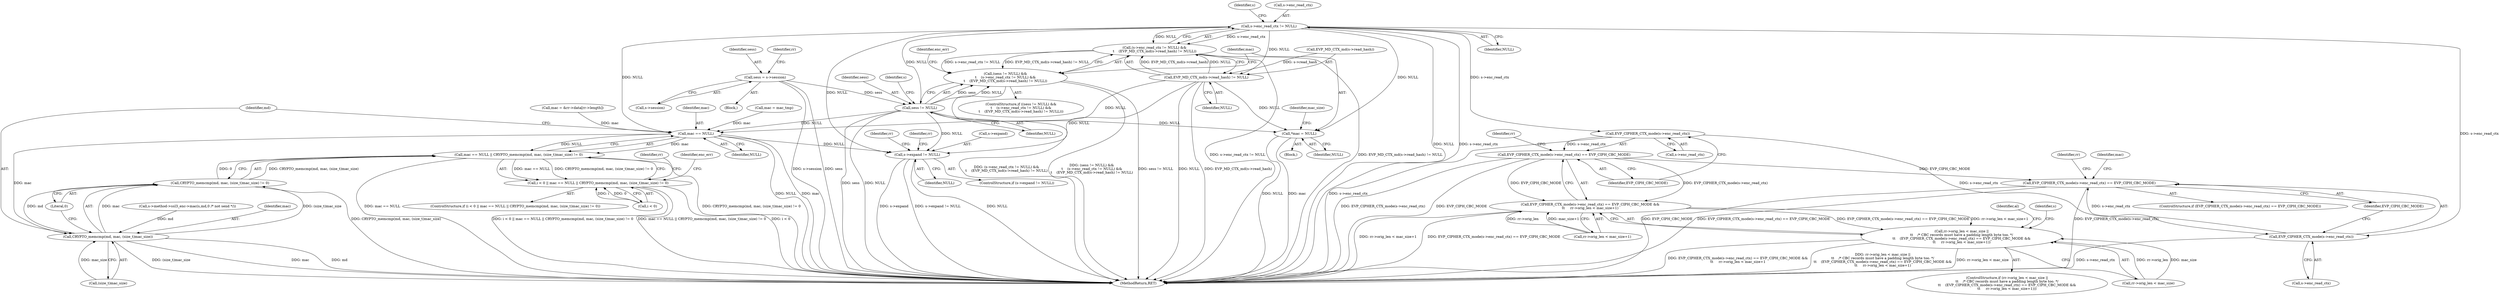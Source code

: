 digraph "0_openssl_103b171d8fc282ef435f8de9afbf7782e312961f_2@API" {
"1000242" [label="(Call,s->enc_read_ctx != NULL)"];
"1000238" [label="(Call,sess != NULL)"];
"1000137" [label="(Call,sess = s->session)"];
"1000241" [label="(Call,(s->enc_read_ctx != NULL) &&\n\t    (EVP_MD_CTX_md(s->read_hash) != NULL))"];
"1000237" [label="(Call,(sess != NULL) &&\n\t    (s->enc_read_ctx != NULL) &&\n\t    (EVP_MD_CTX_md(s->read_hash) != NULL))"];
"1000247" [label="(Call,EVP_MD_CTX_md(s->read_hash) != NULL)"];
"1000255" [label="(Call,*mac = NULL)"];
"1000347" [label="(Call,mac == NULL)"];
"1000346" [label="(Call,mac == NULL || CRYPTO_memcmp(md, mac, (size_t)mac_size) != 0)"];
"1000342" [label="(Call,i < 0 || mac == NULL || CRYPTO_memcmp(md, mac, (size_t)mac_size) != 0)"];
"1000351" [label="(Call,CRYPTO_memcmp(md, mac, (size_t)mac_size))"];
"1000350" [label="(Call,CRYPTO_memcmp(md, mac, (size_t)mac_size) != 0)"];
"1000391" [label="(Call,s->expand != NULL)"];
"1000278" [label="(Call,EVP_CIPHER_CTX_mode(s->enc_read_ctx))"];
"1000277" [label="(Call,EVP_CIPHER_CTX_mode(s->enc_read_ctx) == EVP_CIPH_CBC_MODE)"];
"1000276" [label="(Call,EVP_CIPHER_CTX_mode(s->enc_read_ctx) == EVP_CIPH_CBC_MODE &&\n\t\t     rr->orig_len < mac_size+1)"];
"1000270" [label="(Call,rr->orig_len < mac_size ||\n\t\t    /* CBC records must have a padding length byte too. */\n\t\t    (EVP_CIPHER_CTX_mode(s->enc_read_ctx) == EVP_CIPH_CBC_MODE &&\n\t\t     rr->orig_len < mac_size+1))"];
"1000299" [label="(Call,EVP_CIPHER_CTX_mode(s->enc_read_ctx) == EVP_CIPH_CBC_MODE)"];
"1000300" [label="(Call,EVP_CIPHER_CTX_mode(s->enc_read_ctx))"];
"1000283" [label="(Call,rr->orig_len < mac_size+1)"];
"1000255" [label="(Call,*mac = NULL)"];
"1000465" [label="(MethodReturn,RET)"];
"1000400" [label="(Identifier,rr)"];
"1000299" [label="(Call,EVP_CIPHER_CTX_mode(s->enc_read_ctx) == EVP_CIPH_CBC_MODE)"];
"1000241" [label="(Call,(s->enc_read_ctx != NULL) &&\n\t    (EVP_MD_CTX_md(s->read_hash) != NULL))"];
"1000239" [label="(Identifier,sess)"];
"1000359" [label="(Identifier,enc_err)"];
"1000137" [label="(Call,sess = s->session)"];
"1000279" [label="(Call,s->enc_read_ctx)"];
"1000348" [label="(Identifier,mac)"];
"1000285" [label="(Identifier,rr)"];
"1000277" [label="(Call,EVP_CIPHER_CTX_mode(s->enc_read_ctx) == EVP_CIPH_CBC_MODE)"];
"1000252" [label="(Identifier,NULL)"];
"1000343" [label="(Call,i < 0)"];
"1000342" [label="(Call,i < 0 || mac == NULL || CRYPTO_memcmp(md, mac, (size_t)mac_size) != 0)"];
"1000390" [label="(ControlStructure,if (s->expand != NULL))"];
"1000253" [label="(Block,)"];
"1000247" [label="(Call,EVP_MD_CTX_md(s->read_hash) != NULL)"];
"1000354" [label="(Call,(size_t)mac_size)"];
"1000257" [label="(Identifier,NULL)"];
"1000337" [label="(Call,s->method->ssl3_enc->mac(s,md,0 /* not send */))"];
"1000357" [label="(Literal,0)"];
"1000292" [label="(Identifier,al)"];
"1000256" [label="(Identifier,mac)"];
"1000269" [label="(ControlStructure,if (rr->orig_len < mac_size ||\n\t\t    /* CBC records must have a padding length byte too. */\n\t\t    (EVP_CIPHER_CTX_mode(s->enc_read_ctx) == EVP_CIPH_CBC_MODE &&\n\t\t     rr->orig_len < mac_size+1)))"];
"1000250" [label="(Identifier,s)"];
"1000240" [label="(Identifier,NULL)"];
"1000138" [label="(Identifier,sess)"];
"1000395" [label="(Identifier,NULL)"];
"1000392" [label="(Call,s->expand)"];
"1000341" [label="(ControlStructure,if (i < 0 || mac == NULL || CRYPTO_memcmp(md, mac, (size_t)mac_size) != 0))"];
"1000144" [label="(Identifier,rr)"];
"1000248" [label="(Call,EVP_MD_CTX_md(s->read_hash))"];
"1000236" [label="(ControlStructure,if ((sess != NULL) &&\n\t    (s->enc_read_ctx != NULL) &&\n\t    (EVP_MD_CTX_md(s->read_hash) != NULL)))"];
"1000302" [label="(Identifier,s)"];
"1000244" [label="(Identifier,s)"];
"1000376" [label="(Identifier,enc_err)"];
"1000301" [label="(Call,s->enc_read_ctx)"];
"1000121" [label="(Block,)"];
"1000351" [label="(Call,CRYPTO_memcmp(md, mac, (size_t)mac_size))"];
"1000139" [label="(Call,s->session)"];
"1000260" [label="(Identifier,mac_size)"];
"1000242" [label="(Call,s->enc_read_ctx != NULL)"];
"1000352" [label="(Identifier,md)"];
"1000237" [label="(Call,(sess != NULL) &&\n\t    (s->enc_read_ctx != NULL) &&\n\t    (EVP_MD_CTX_md(s->read_hash) != NULL))"];
"1000346" [label="(Call,mac == NULL || CRYPTO_memcmp(md, mac, (size_t)mac_size) != 0)"];
"1000306" [label="(Call,mac = mac_tmp)"];
"1000282" [label="(Identifier,EVP_CIPH_CBC_MODE)"];
"1000298" [label="(ControlStructure,if (EVP_CIPHER_CTX_mode(s->enc_read_ctx) == EVP_CIPH_CBC_MODE))"];
"1000349" [label="(Identifier,NULL)"];
"1000271" [label="(Call,rr->orig_len < mac_size)"];
"1000238" [label="(Call,sess != NULL)"];
"1000300" [label="(Call,EVP_CIPHER_CTX_mode(s->enc_read_ctx))"];
"1000350" [label="(Call,CRYPTO_memcmp(md, mac, (size_t)mac_size) != 0)"];
"1000243" [label="(Call,s->enc_read_ctx)"];
"1000304" [label="(Identifier,EVP_CIPH_CBC_MODE)"];
"1000325" [label="(Call,mac = &rr->data[rr->length])"];
"1000365" [label="(Identifier,rr)"];
"1000278" [label="(Call,EVP_CIPHER_CTX_mode(s->enc_read_ctx))"];
"1000246" [label="(Identifier,NULL)"];
"1000353" [label="(Identifier,mac)"];
"1000426" [label="(Identifier,rr)"];
"1000307" [label="(Identifier,mac)"];
"1000322" [label="(Identifier,rr)"];
"1000270" [label="(Call,rr->orig_len < mac_size ||\n\t\t    /* CBC records must have a padding length byte too. */\n\t\t    (EVP_CIPHER_CTX_mode(s->enc_read_ctx) == EVP_CIPH_CBC_MODE &&\n\t\t     rr->orig_len < mac_size+1))"];
"1000276" [label="(Call,EVP_CIPHER_CTX_mode(s->enc_read_ctx) == EVP_CIPH_CBC_MODE &&\n\t\t     rr->orig_len < mac_size+1)"];
"1000391" [label="(Call,s->expand != NULL)"];
"1000347" [label="(Call,mac == NULL)"];
"1000242" -> "1000241"  [label="AST: "];
"1000242" -> "1000246"  [label="CFG: "];
"1000243" -> "1000242"  [label="AST: "];
"1000246" -> "1000242"  [label="AST: "];
"1000250" -> "1000242"  [label="CFG: "];
"1000241" -> "1000242"  [label="CFG: "];
"1000242" -> "1000465"  [label="DDG: NULL"];
"1000242" -> "1000465"  [label="DDG: s->enc_read_ctx"];
"1000242" -> "1000241"  [label="DDG: s->enc_read_ctx"];
"1000242" -> "1000241"  [label="DDG: NULL"];
"1000238" -> "1000242"  [label="DDG: NULL"];
"1000242" -> "1000247"  [label="DDG: NULL"];
"1000242" -> "1000255"  [label="DDG: NULL"];
"1000242" -> "1000278"  [label="DDG: s->enc_read_ctx"];
"1000242" -> "1000300"  [label="DDG: s->enc_read_ctx"];
"1000242" -> "1000347"  [label="DDG: NULL"];
"1000242" -> "1000391"  [label="DDG: NULL"];
"1000238" -> "1000237"  [label="AST: "];
"1000238" -> "1000240"  [label="CFG: "];
"1000239" -> "1000238"  [label="AST: "];
"1000240" -> "1000238"  [label="AST: "];
"1000244" -> "1000238"  [label="CFG: "];
"1000237" -> "1000238"  [label="CFG: "];
"1000238" -> "1000465"  [label="DDG: sess"];
"1000238" -> "1000465"  [label="DDG: NULL"];
"1000238" -> "1000237"  [label="DDG: sess"];
"1000238" -> "1000237"  [label="DDG: NULL"];
"1000137" -> "1000238"  [label="DDG: sess"];
"1000238" -> "1000255"  [label="DDG: NULL"];
"1000238" -> "1000347"  [label="DDG: NULL"];
"1000238" -> "1000391"  [label="DDG: NULL"];
"1000137" -> "1000121"  [label="AST: "];
"1000137" -> "1000139"  [label="CFG: "];
"1000138" -> "1000137"  [label="AST: "];
"1000139" -> "1000137"  [label="AST: "];
"1000144" -> "1000137"  [label="CFG: "];
"1000137" -> "1000465"  [label="DDG: s->session"];
"1000137" -> "1000465"  [label="DDG: sess"];
"1000241" -> "1000237"  [label="AST: "];
"1000241" -> "1000247"  [label="CFG: "];
"1000247" -> "1000241"  [label="AST: "];
"1000237" -> "1000241"  [label="CFG: "];
"1000241" -> "1000465"  [label="DDG: s->enc_read_ctx != NULL"];
"1000241" -> "1000465"  [label="DDG: EVP_MD_CTX_md(s->read_hash) != NULL"];
"1000241" -> "1000237"  [label="DDG: s->enc_read_ctx != NULL"];
"1000241" -> "1000237"  [label="DDG: EVP_MD_CTX_md(s->read_hash) != NULL"];
"1000247" -> "1000241"  [label="DDG: EVP_MD_CTX_md(s->read_hash)"];
"1000247" -> "1000241"  [label="DDG: NULL"];
"1000237" -> "1000236"  [label="AST: "];
"1000256" -> "1000237"  [label="CFG: "];
"1000376" -> "1000237"  [label="CFG: "];
"1000237" -> "1000465"  [label="DDG: (sess != NULL) &&\n\t    (s->enc_read_ctx != NULL) &&\n\t    (EVP_MD_CTX_md(s->read_hash) != NULL)"];
"1000237" -> "1000465"  [label="DDG: sess != NULL"];
"1000237" -> "1000465"  [label="DDG: (s->enc_read_ctx != NULL) &&\n\t    (EVP_MD_CTX_md(s->read_hash) != NULL)"];
"1000247" -> "1000252"  [label="CFG: "];
"1000248" -> "1000247"  [label="AST: "];
"1000252" -> "1000247"  [label="AST: "];
"1000247" -> "1000465"  [label="DDG: EVP_MD_CTX_md(s->read_hash)"];
"1000247" -> "1000465"  [label="DDG: NULL"];
"1000248" -> "1000247"  [label="DDG: s->read_hash"];
"1000247" -> "1000255"  [label="DDG: NULL"];
"1000247" -> "1000347"  [label="DDG: NULL"];
"1000247" -> "1000391"  [label="DDG: NULL"];
"1000255" -> "1000253"  [label="AST: "];
"1000255" -> "1000257"  [label="CFG: "];
"1000256" -> "1000255"  [label="AST: "];
"1000257" -> "1000255"  [label="AST: "];
"1000260" -> "1000255"  [label="CFG: "];
"1000255" -> "1000465"  [label="DDG: NULL"];
"1000255" -> "1000465"  [label="DDG: mac"];
"1000347" -> "1000346"  [label="AST: "];
"1000347" -> "1000349"  [label="CFG: "];
"1000348" -> "1000347"  [label="AST: "];
"1000349" -> "1000347"  [label="AST: "];
"1000352" -> "1000347"  [label="CFG: "];
"1000346" -> "1000347"  [label="CFG: "];
"1000347" -> "1000465"  [label="DDG: NULL"];
"1000347" -> "1000465"  [label="DDG: mac"];
"1000347" -> "1000346"  [label="DDG: mac"];
"1000347" -> "1000346"  [label="DDG: NULL"];
"1000325" -> "1000347"  [label="DDG: mac"];
"1000306" -> "1000347"  [label="DDG: mac"];
"1000347" -> "1000351"  [label="DDG: mac"];
"1000347" -> "1000391"  [label="DDG: NULL"];
"1000346" -> "1000342"  [label="AST: "];
"1000346" -> "1000350"  [label="CFG: "];
"1000350" -> "1000346"  [label="AST: "];
"1000342" -> "1000346"  [label="CFG: "];
"1000346" -> "1000465"  [label="DDG: mac == NULL"];
"1000346" -> "1000465"  [label="DDG: CRYPTO_memcmp(md, mac, (size_t)mac_size) != 0"];
"1000346" -> "1000342"  [label="DDG: mac == NULL"];
"1000346" -> "1000342"  [label="DDG: CRYPTO_memcmp(md, mac, (size_t)mac_size) != 0"];
"1000350" -> "1000346"  [label="DDG: CRYPTO_memcmp(md, mac, (size_t)mac_size)"];
"1000350" -> "1000346"  [label="DDG: 0"];
"1000342" -> "1000341"  [label="AST: "];
"1000342" -> "1000343"  [label="CFG: "];
"1000343" -> "1000342"  [label="AST: "];
"1000359" -> "1000342"  [label="CFG: "];
"1000365" -> "1000342"  [label="CFG: "];
"1000342" -> "1000465"  [label="DDG: i < 0"];
"1000342" -> "1000465"  [label="DDG: i < 0 || mac == NULL || CRYPTO_memcmp(md, mac, (size_t)mac_size) != 0"];
"1000342" -> "1000465"  [label="DDG: mac == NULL || CRYPTO_memcmp(md, mac, (size_t)mac_size) != 0"];
"1000343" -> "1000342"  [label="DDG: i"];
"1000343" -> "1000342"  [label="DDG: 0"];
"1000351" -> "1000350"  [label="AST: "];
"1000351" -> "1000354"  [label="CFG: "];
"1000352" -> "1000351"  [label="AST: "];
"1000353" -> "1000351"  [label="AST: "];
"1000354" -> "1000351"  [label="AST: "];
"1000357" -> "1000351"  [label="CFG: "];
"1000351" -> "1000465"  [label="DDG: mac"];
"1000351" -> "1000465"  [label="DDG: md"];
"1000351" -> "1000465"  [label="DDG: (size_t)mac_size"];
"1000351" -> "1000350"  [label="DDG: md"];
"1000351" -> "1000350"  [label="DDG: mac"];
"1000351" -> "1000350"  [label="DDG: (size_t)mac_size"];
"1000337" -> "1000351"  [label="DDG: md"];
"1000354" -> "1000351"  [label="DDG: mac_size"];
"1000350" -> "1000357"  [label="CFG: "];
"1000357" -> "1000350"  [label="AST: "];
"1000350" -> "1000465"  [label="DDG: CRYPTO_memcmp(md, mac, (size_t)mac_size)"];
"1000391" -> "1000390"  [label="AST: "];
"1000391" -> "1000395"  [label="CFG: "];
"1000392" -> "1000391"  [label="AST: "];
"1000395" -> "1000391"  [label="AST: "];
"1000400" -> "1000391"  [label="CFG: "];
"1000426" -> "1000391"  [label="CFG: "];
"1000391" -> "1000465"  [label="DDG: s->expand"];
"1000391" -> "1000465"  [label="DDG: s->expand != NULL"];
"1000391" -> "1000465"  [label="DDG: NULL"];
"1000278" -> "1000277"  [label="AST: "];
"1000278" -> "1000279"  [label="CFG: "];
"1000279" -> "1000278"  [label="AST: "];
"1000282" -> "1000278"  [label="CFG: "];
"1000278" -> "1000465"  [label="DDG: s->enc_read_ctx"];
"1000278" -> "1000277"  [label="DDG: s->enc_read_ctx"];
"1000278" -> "1000300"  [label="DDG: s->enc_read_ctx"];
"1000277" -> "1000276"  [label="AST: "];
"1000277" -> "1000282"  [label="CFG: "];
"1000282" -> "1000277"  [label="AST: "];
"1000285" -> "1000277"  [label="CFG: "];
"1000276" -> "1000277"  [label="CFG: "];
"1000277" -> "1000465"  [label="DDG: EVP_CIPH_CBC_MODE"];
"1000277" -> "1000465"  [label="DDG: EVP_CIPHER_CTX_mode(s->enc_read_ctx)"];
"1000277" -> "1000276"  [label="DDG: EVP_CIPHER_CTX_mode(s->enc_read_ctx)"];
"1000277" -> "1000276"  [label="DDG: EVP_CIPH_CBC_MODE"];
"1000277" -> "1000299"  [label="DDG: EVP_CIPH_CBC_MODE"];
"1000276" -> "1000270"  [label="AST: "];
"1000276" -> "1000283"  [label="CFG: "];
"1000283" -> "1000276"  [label="AST: "];
"1000270" -> "1000276"  [label="CFG: "];
"1000276" -> "1000465"  [label="DDG: EVP_CIPHER_CTX_mode(s->enc_read_ctx) == EVP_CIPH_CBC_MODE"];
"1000276" -> "1000465"  [label="DDG: rr->orig_len < mac_size+1"];
"1000276" -> "1000270"  [label="DDG: EVP_CIPHER_CTX_mode(s->enc_read_ctx) == EVP_CIPH_CBC_MODE"];
"1000276" -> "1000270"  [label="DDG: rr->orig_len < mac_size+1"];
"1000283" -> "1000276"  [label="DDG: rr->orig_len"];
"1000283" -> "1000276"  [label="DDG: mac_size+1"];
"1000270" -> "1000269"  [label="AST: "];
"1000270" -> "1000271"  [label="CFG: "];
"1000271" -> "1000270"  [label="AST: "];
"1000292" -> "1000270"  [label="CFG: "];
"1000302" -> "1000270"  [label="CFG: "];
"1000270" -> "1000465"  [label="DDG: EVP_CIPHER_CTX_mode(s->enc_read_ctx) == EVP_CIPH_CBC_MODE &&\n\t\t     rr->orig_len < mac_size+1"];
"1000270" -> "1000465"  [label="DDG: rr->orig_len < mac_size ||\n\t\t    /* CBC records must have a padding length byte too. */\n\t\t    (EVP_CIPHER_CTX_mode(s->enc_read_ctx) == EVP_CIPH_CBC_MODE &&\n\t\t     rr->orig_len < mac_size+1)"];
"1000270" -> "1000465"  [label="DDG: rr->orig_len < mac_size"];
"1000271" -> "1000270"  [label="DDG: rr->orig_len"];
"1000271" -> "1000270"  [label="DDG: mac_size"];
"1000299" -> "1000298"  [label="AST: "];
"1000299" -> "1000304"  [label="CFG: "];
"1000300" -> "1000299"  [label="AST: "];
"1000304" -> "1000299"  [label="AST: "];
"1000307" -> "1000299"  [label="CFG: "];
"1000322" -> "1000299"  [label="CFG: "];
"1000299" -> "1000465"  [label="DDG: EVP_CIPH_CBC_MODE"];
"1000299" -> "1000465"  [label="DDG: EVP_CIPHER_CTX_mode(s->enc_read_ctx) == EVP_CIPH_CBC_MODE"];
"1000299" -> "1000465"  [label="DDG: EVP_CIPHER_CTX_mode(s->enc_read_ctx)"];
"1000300" -> "1000299"  [label="DDG: s->enc_read_ctx"];
"1000300" -> "1000301"  [label="CFG: "];
"1000301" -> "1000300"  [label="AST: "];
"1000304" -> "1000300"  [label="CFG: "];
"1000300" -> "1000465"  [label="DDG: s->enc_read_ctx"];
}

